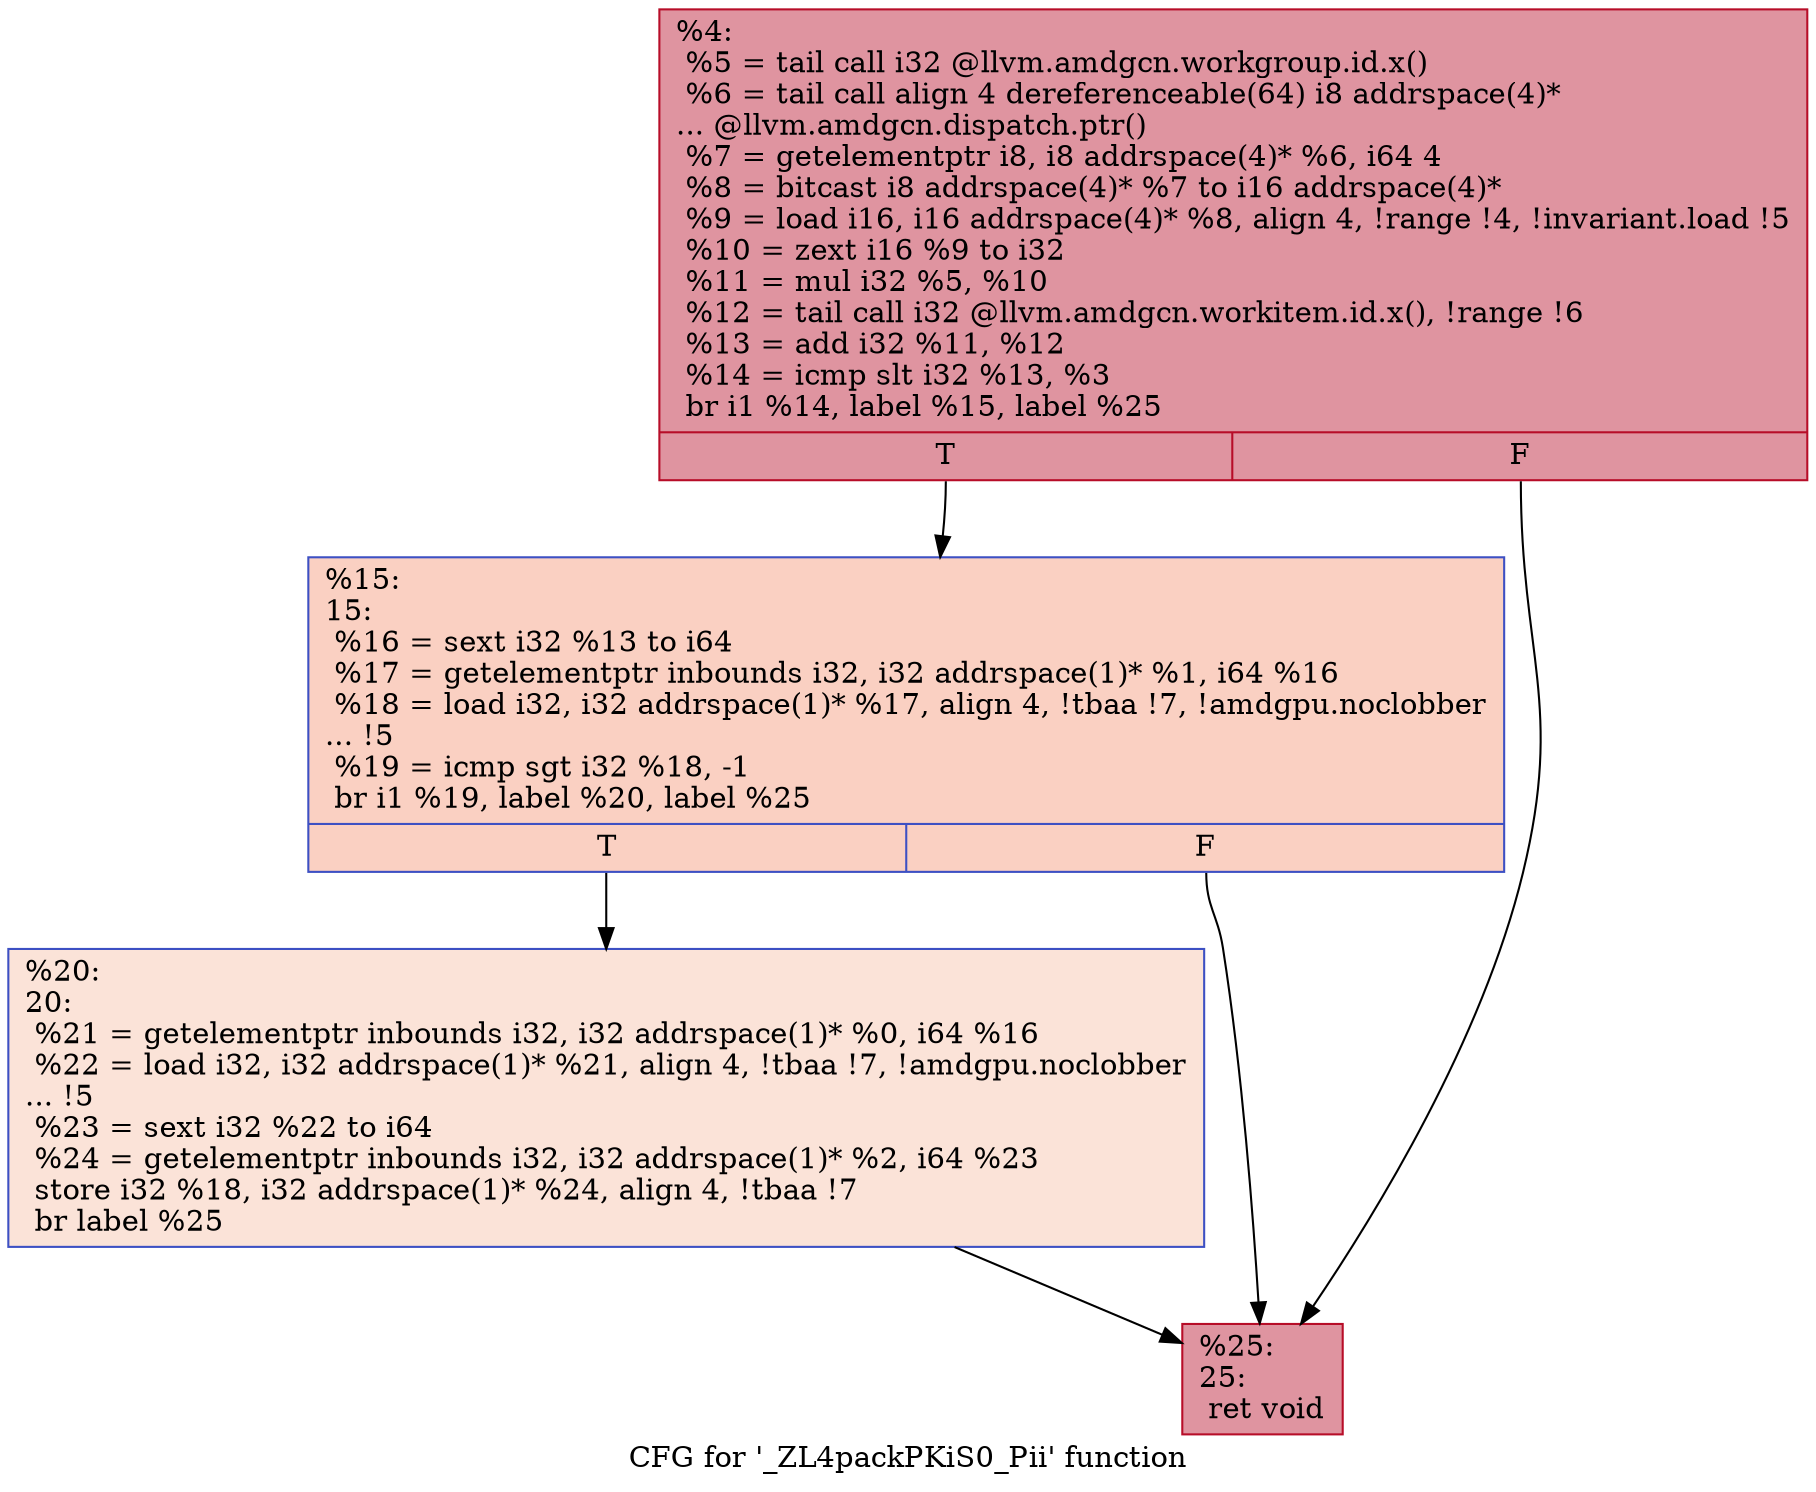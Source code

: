 digraph "CFG for '_ZL4packPKiS0_Pii' function" {
	label="CFG for '_ZL4packPKiS0_Pii' function";

	Node0x4ca2270 [shape=record,color="#b70d28ff", style=filled, fillcolor="#b70d2870",label="{%4:\l  %5 = tail call i32 @llvm.amdgcn.workgroup.id.x()\l  %6 = tail call align 4 dereferenceable(64) i8 addrspace(4)*\l... @llvm.amdgcn.dispatch.ptr()\l  %7 = getelementptr i8, i8 addrspace(4)* %6, i64 4\l  %8 = bitcast i8 addrspace(4)* %7 to i16 addrspace(4)*\l  %9 = load i16, i16 addrspace(4)* %8, align 4, !range !4, !invariant.load !5\l  %10 = zext i16 %9 to i32\l  %11 = mul i32 %5, %10\l  %12 = tail call i32 @llvm.amdgcn.workitem.id.x(), !range !6\l  %13 = add i32 %11, %12\l  %14 = icmp slt i32 %13, %3\l  br i1 %14, label %15, label %25\l|{<s0>T|<s1>F}}"];
	Node0x4ca2270:s0 -> Node0x4ca4180;
	Node0x4ca2270:s1 -> Node0x4ca4210;
	Node0x4ca4180 [shape=record,color="#3d50c3ff", style=filled, fillcolor="#f3947570",label="{%15:\l15:                                               \l  %16 = sext i32 %13 to i64\l  %17 = getelementptr inbounds i32, i32 addrspace(1)* %1, i64 %16\l  %18 = load i32, i32 addrspace(1)* %17, align 4, !tbaa !7, !amdgpu.noclobber\l... !5\l  %19 = icmp sgt i32 %18, -1\l  br i1 %19, label %20, label %25\l|{<s0>T|<s1>F}}"];
	Node0x4ca4180:s0 -> Node0x4ca4d90;
	Node0x4ca4180:s1 -> Node0x4ca4210;
	Node0x4ca4d90 [shape=record,color="#3d50c3ff", style=filled, fillcolor="#f6bfa670",label="{%20:\l20:                                               \l  %21 = getelementptr inbounds i32, i32 addrspace(1)* %0, i64 %16\l  %22 = load i32, i32 addrspace(1)* %21, align 4, !tbaa !7, !amdgpu.noclobber\l... !5\l  %23 = sext i32 %22 to i64\l  %24 = getelementptr inbounds i32, i32 addrspace(1)* %2, i64 %23\l  store i32 %18, i32 addrspace(1)* %24, align 4, !tbaa !7\l  br label %25\l}"];
	Node0x4ca4d90 -> Node0x4ca4210;
	Node0x4ca4210 [shape=record,color="#b70d28ff", style=filled, fillcolor="#b70d2870",label="{%25:\l25:                                               \l  ret void\l}"];
}
